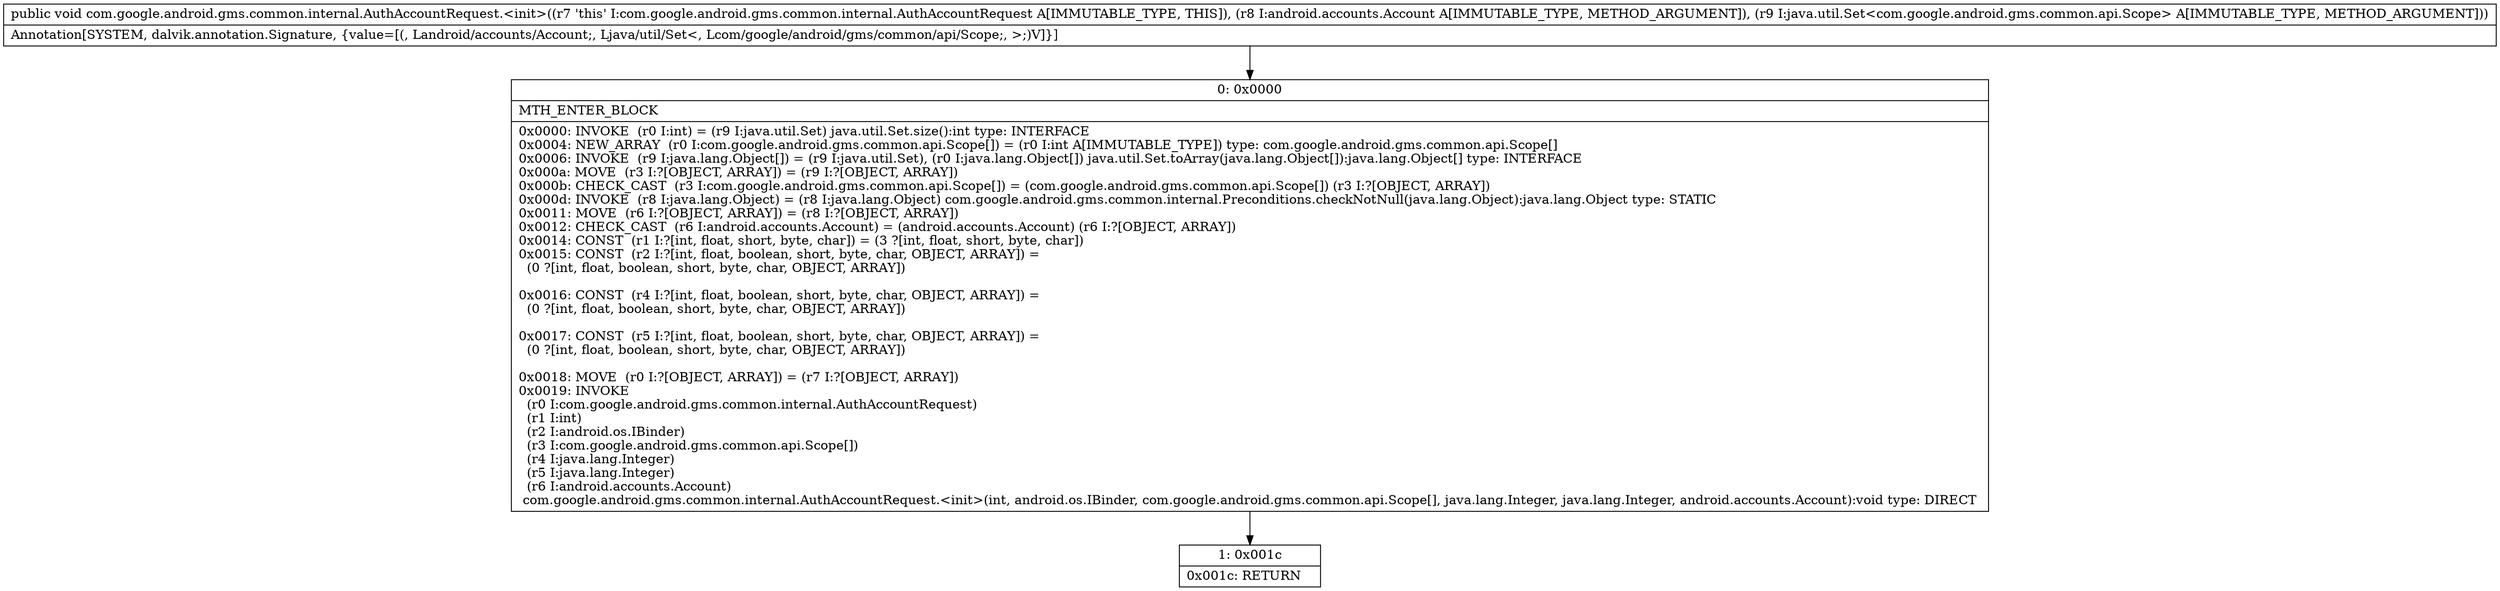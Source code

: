 digraph "CFG forcom.google.android.gms.common.internal.AuthAccountRequest.\<init\>(Landroid\/accounts\/Account;Ljava\/util\/Set;)V" {
Node_0 [shape=record,label="{0\:\ 0x0000|MTH_ENTER_BLOCK\l|0x0000: INVOKE  (r0 I:int) = (r9 I:java.util.Set) java.util.Set.size():int type: INTERFACE \l0x0004: NEW_ARRAY  (r0 I:com.google.android.gms.common.api.Scope[]) = (r0 I:int A[IMMUTABLE_TYPE]) type: com.google.android.gms.common.api.Scope[] \l0x0006: INVOKE  (r9 I:java.lang.Object[]) = (r9 I:java.util.Set), (r0 I:java.lang.Object[]) java.util.Set.toArray(java.lang.Object[]):java.lang.Object[] type: INTERFACE \l0x000a: MOVE  (r3 I:?[OBJECT, ARRAY]) = (r9 I:?[OBJECT, ARRAY]) \l0x000b: CHECK_CAST  (r3 I:com.google.android.gms.common.api.Scope[]) = (com.google.android.gms.common.api.Scope[]) (r3 I:?[OBJECT, ARRAY]) \l0x000d: INVOKE  (r8 I:java.lang.Object) = (r8 I:java.lang.Object) com.google.android.gms.common.internal.Preconditions.checkNotNull(java.lang.Object):java.lang.Object type: STATIC \l0x0011: MOVE  (r6 I:?[OBJECT, ARRAY]) = (r8 I:?[OBJECT, ARRAY]) \l0x0012: CHECK_CAST  (r6 I:android.accounts.Account) = (android.accounts.Account) (r6 I:?[OBJECT, ARRAY]) \l0x0014: CONST  (r1 I:?[int, float, short, byte, char]) = (3 ?[int, float, short, byte, char]) \l0x0015: CONST  (r2 I:?[int, float, boolean, short, byte, char, OBJECT, ARRAY]) = \l  (0 ?[int, float, boolean, short, byte, char, OBJECT, ARRAY])\l \l0x0016: CONST  (r4 I:?[int, float, boolean, short, byte, char, OBJECT, ARRAY]) = \l  (0 ?[int, float, boolean, short, byte, char, OBJECT, ARRAY])\l \l0x0017: CONST  (r5 I:?[int, float, boolean, short, byte, char, OBJECT, ARRAY]) = \l  (0 ?[int, float, boolean, short, byte, char, OBJECT, ARRAY])\l \l0x0018: MOVE  (r0 I:?[OBJECT, ARRAY]) = (r7 I:?[OBJECT, ARRAY]) \l0x0019: INVOKE  \l  (r0 I:com.google.android.gms.common.internal.AuthAccountRequest)\l  (r1 I:int)\l  (r2 I:android.os.IBinder)\l  (r3 I:com.google.android.gms.common.api.Scope[])\l  (r4 I:java.lang.Integer)\l  (r5 I:java.lang.Integer)\l  (r6 I:android.accounts.Account)\l com.google.android.gms.common.internal.AuthAccountRequest.\<init\>(int, android.os.IBinder, com.google.android.gms.common.api.Scope[], java.lang.Integer, java.lang.Integer, android.accounts.Account):void type: DIRECT \l}"];
Node_1 [shape=record,label="{1\:\ 0x001c|0x001c: RETURN   \l}"];
MethodNode[shape=record,label="{public void com.google.android.gms.common.internal.AuthAccountRequest.\<init\>((r7 'this' I:com.google.android.gms.common.internal.AuthAccountRequest A[IMMUTABLE_TYPE, THIS]), (r8 I:android.accounts.Account A[IMMUTABLE_TYPE, METHOD_ARGUMENT]), (r9 I:java.util.Set\<com.google.android.gms.common.api.Scope\> A[IMMUTABLE_TYPE, METHOD_ARGUMENT]))  | Annotation[SYSTEM, dalvik.annotation.Signature, \{value=[(, Landroid\/accounts\/Account;, Ljava\/util\/Set\<, Lcom\/google\/android\/gms\/common\/api\/Scope;, \>;)V]\}]\l}"];
MethodNode -> Node_0;
Node_0 -> Node_1;
}

